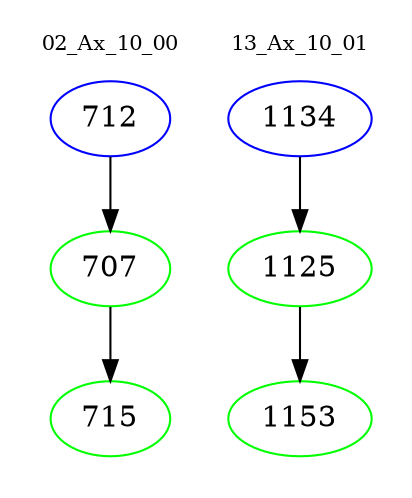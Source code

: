 digraph{
subgraph cluster_0 {
color = white
label = "02_Ax_10_00";
fontsize=10;
T0_712 [label="712", color="blue"]
T0_712 -> T0_707 [color="black"]
T0_707 [label="707", color="green"]
T0_707 -> T0_715 [color="black"]
T0_715 [label="715", color="green"]
}
subgraph cluster_1 {
color = white
label = "13_Ax_10_01";
fontsize=10;
T1_1134 [label="1134", color="blue"]
T1_1134 -> T1_1125 [color="black"]
T1_1125 [label="1125", color="green"]
T1_1125 -> T1_1153 [color="black"]
T1_1153 [label="1153", color="green"]
}
}
